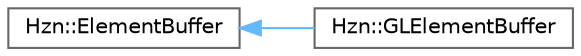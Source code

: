 digraph "Graphical Class Hierarchy"
{
 // LATEX_PDF_SIZE
  bgcolor="transparent";
  edge [fontname=Helvetica,fontsize=10,labelfontname=Helvetica,labelfontsize=10];
  node [fontname=Helvetica,fontsize=10,shape=box,height=0.2,width=0.4];
  rankdir="LR";
  Node0 [label="Hzn::ElementBuffer",height=0.2,width=0.4,color="grey40", fillcolor="white", style="filled",URL="$class_hzn_1_1_element_buffer.html",tooltip="An Element Buffer represents the order in which, the vertices from a Vertex Buffer should be used to ..."];
  Node0 -> Node1 [dir="back",color="steelblue1",style="solid"];
  Node1 [label="Hzn::GLElementBuffer",height=0.2,width=0.4,color="grey40", fillcolor="white", style="filled",URL="$class_hzn_1_1_g_l_element_buffer.html",tooltip=" "];
}
